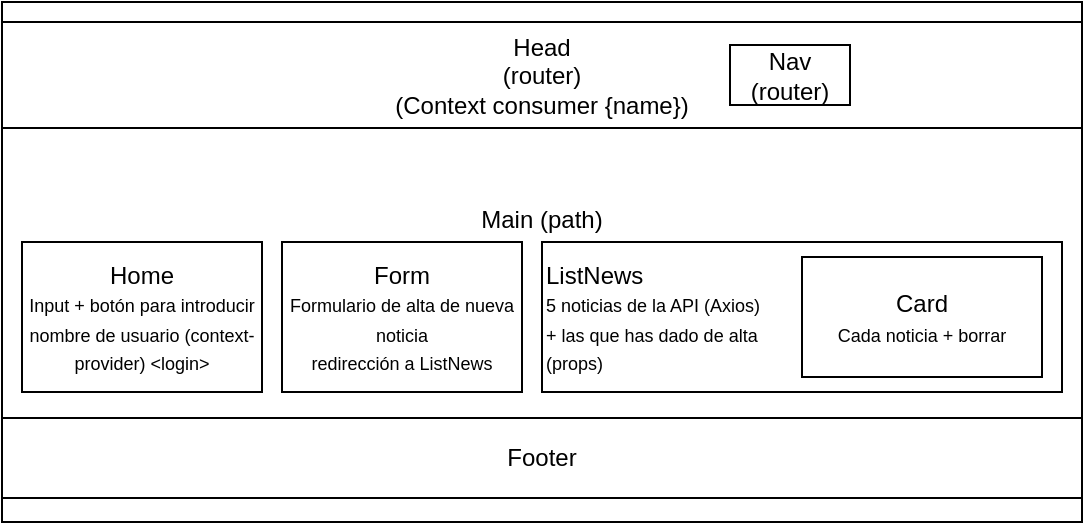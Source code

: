 <mxfile version="15.8.3" type="github">
  <diagram id="C3GyorjxD8sWAv9zKJOV" name="Page-1">
    <mxGraphModel dx="701" dy="479" grid="1" gridSize="10" guides="1" tooltips="1" connect="1" arrows="1" fold="1" page="1" pageScale="1" pageWidth="827" pageHeight="1169" math="0" shadow="0">
      <root>
        <mxCell id="0" />
        <mxCell id="1" parent="0" />
        <mxCell id="yvVbbhkATfIMxO0fHdAz-5" value="Main (path)&lt;br&gt;&lt;br&gt;&lt;br&gt;&lt;br&gt;" style="rounded=0;whiteSpace=wrap;html=1;" vertex="1" parent="1">
          <mxGeometry x="50" y="350" width="540" height="260" as="geometry" />
        </mxCell>
        <mxCell id="yvVbbhkATfIMxO0fHdAz-1" value="Home&lt;br&gt;&lt;font style=&quot;font-size: 9px&quot;&gt;Input + botón para introducir nombre de usuario (context- provider) &amp;lt;login&amp;gt;&lt;/font&gt;" style="rounded=0;whiteSpace=wrap;html=1;" vertex="1" parent="1">
          <mxGeometry x="60" y="470" width="120" height="75" as="geometry" />
        </mxCell>
        <mxCell id="yvVbbhkATfIMxO0fHdAz-2" value="Head &lt;br&gt;(router)&lt;br&gt;(Context consumer {name})" style="rounded=0;whiteSpace=wrap;html=1;" vertex="1" parent="1">
          <mxGeometry x="50" y="360" width="540" height="53" as="geometry" />
        </mxCell>
        <mxCell id="yvVbbhkATfIMxO0fHdAz-4" value="Nav (router)" style="rounded=0;whiteSpace=wrap;html=1;" vertex="1" parent="1">
          <mxGeometry x="414" y="371.5" width="60" height="30" as="geometry" />
        </mxCell>
        <mxCell id="yvVbbhkATfIMxO0fHdAz-6" value="Form&lt;br&gt;&lt;font style=&quot;font-size: 9px&quot;&gt;Formulario de alta de nueva noticia&lt;br&gt;redirección a ListNews&lt;br&gt;&lt;/font&gt;" style="rounded=0;whiteSpace=wrap;html=1;" vertex="1" parent="1">
          <mxGeometry x="190" y="470" width="120" height="75" as="geometry" />
        </mxCell>
        <mxCell id="yvVbbhkATfIMxO0fHdAz-7" value="ListNews&lt;br&gt;&lt;font style=&quot;font-size: 9px&quot;&gt;5 noticias de la API (Axios) &lt;br&gt;+ las que has dado de alta &lt;br&gt;(props)&lt;/font&gt;" style="rounded=0;whiteSpace=wrap;html=1;align=left;" vertex="1" parent="1">
          <mxGeometry x="320" y="470" width="260" height="75" as="geometry" />
        </mxCell>
        <mxCell id="yvVbbhkATfIMxO0fHdAz-9" value="Card&lt;br&gt;&lt;font style=&quot;font-size: 9px&quot;&gt;Cada noticia + borrar&lt;/font&gt;" style="rounded=0;whiteSpace=wrap;html=1;" vertex="1" parent="1">
          <mxGeometry x="450" y="477.5" width="120" height="60" as="geometry" />
        </mxCell>
        <mxCell id="yvVbbhkATfIMxO0fHdAz-10" value="Footer" style="rounded=0;whiteSpace=wrap;html=1;" vertex="1" parent="1">
          <mxGeometry x="50" y="558" width="540" height="40" as="geometry" />
        </mxCell>
      </root>
    </mxGraphModel>
  </diagram>
</mxfile>

